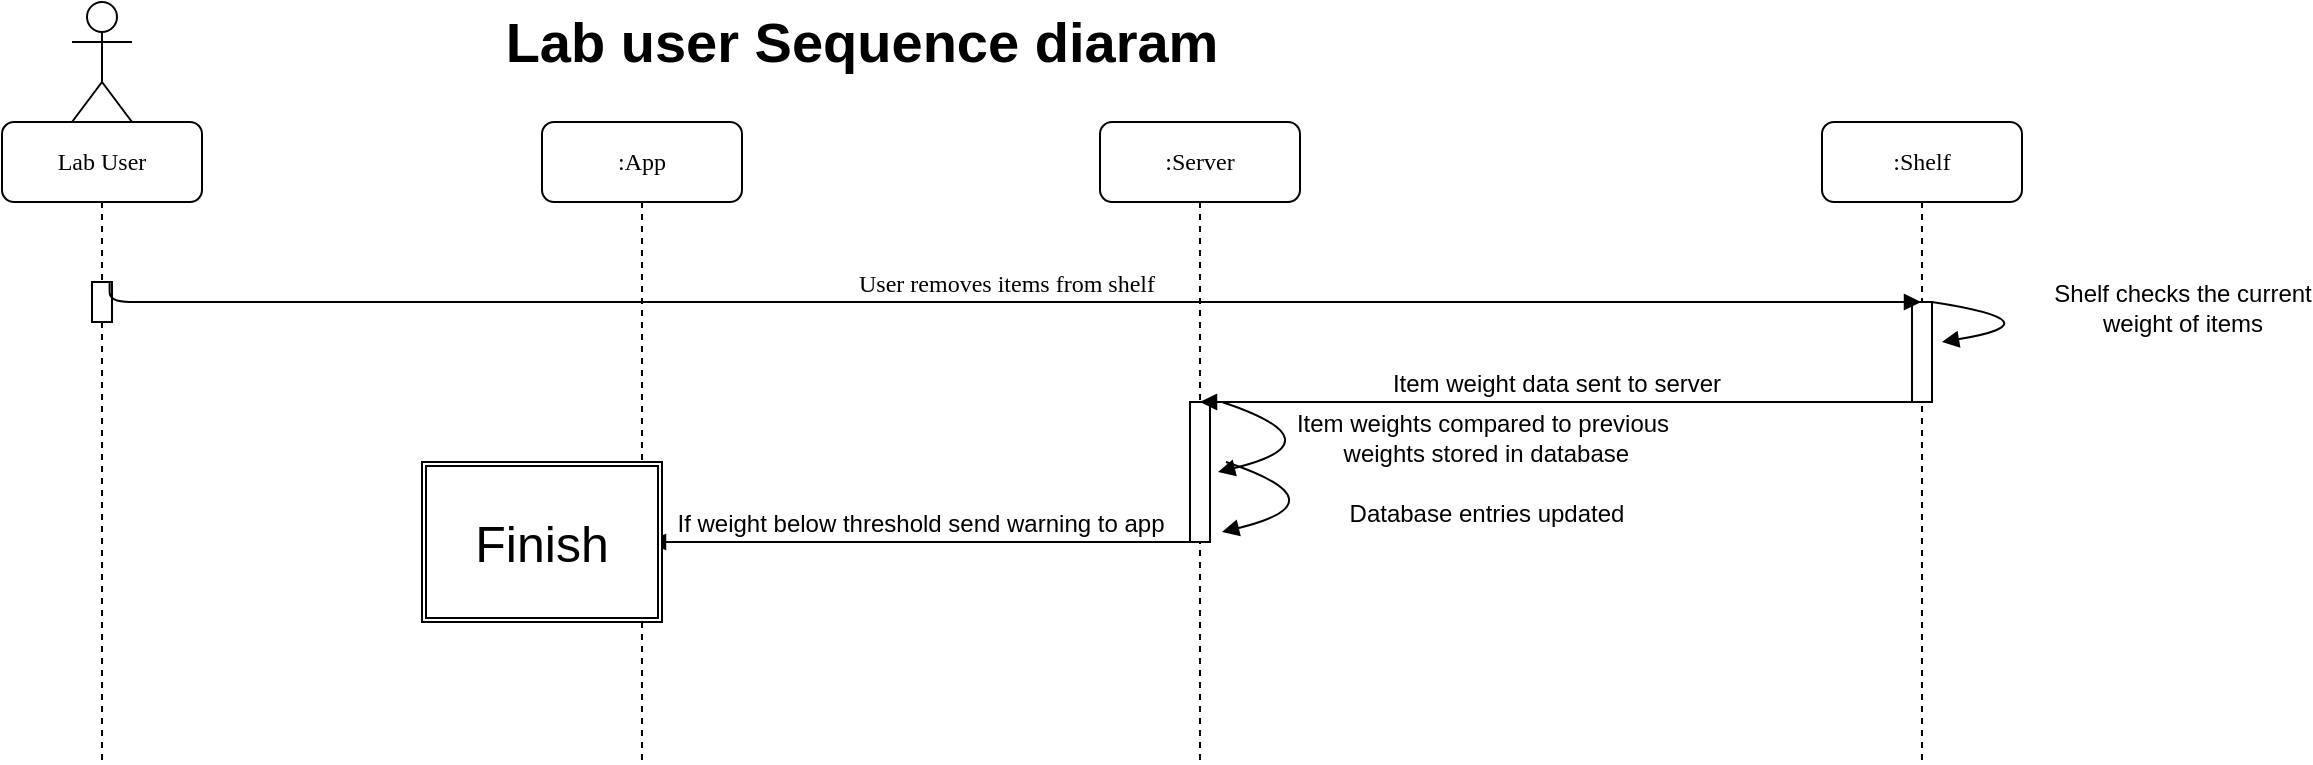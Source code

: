 <mxfile version="12.1.5" type="google" pages="1"><diagram name="Page-1" id="13e1069c-82ec-6db2-03f1-153e76fe0fe0"><mxGraphModel dx="1408" dy="737" grid="1" gridSize="10" guides="1" tooltips="1" connect="1" arrows="1" fold="1" page="1" pageScale="1" pageWidth="1300" pageHeight="500" background="#ffffff" math="0" shadow="0"><root><mxCell id="0"/><mxCell id="1" parent="0"/><mxCell id="7baba1c4bc27f4b0-2" value=":App" style="shape=umlLifeline;perimeter=lifelinePerimeter;whiteSpace=wrap;html=1;container=1;collapsible=0;recursiveResize=0;outlineConnect=0;rounded=1;shadow=0;comic=0;labelBackgroundColor=none;strokeColor=#000000;strokeWidth=1;fillColor=#FFFFFF;fontFamily=Verdana;fontSize=12;fontColor=#000000;align=center;" parent="1" vertex="1"><mxGeometry x="370" y="80" width="100" height="320" as="geometry"/></mxCell><mxCell id="7baba1c4bc27f4b0-3" value=":Server" style="shape=umlLifeline;perimeter=lifelinePerimeter;whiteSpace=wrap;html=1;container=1;collapsible=0;recursiveResize=0;outlineConnect=0;rounded=1;shadow=0;comic=0;labelBackgroundColor=none;strokeColor=#000000;strokeWidth=1;fillColor=#FFFFFF;fontFamily=Verdana;fontSize=12;fontColor=#000000;align=center;" parent="1" vertex="1"><mxGeometry x="649" y="80" width="100" height="320" as="geometry"/></mxCell><mxCell id="K7fZN1SU2taXqSM1d7Mf-27" value="" style="html=1;points=[];perimeter=orthogonalPerimeter;fontSize=12;" parent="7baba1c4bc27f4b0-3" vertex="1"><mxGeometry x="45" y="140" width="10" height="70" as="geometry"/></mxCell><mxCell id="7baba1c4bc27f4b0-4" value=":Shelf" style="shape=umlLifeline;perimeter=lifelinePerimeter;whiteSpace=wrap;html=1;container=1;collapsible=0;recursiveResize=0;outlineConnect=0;rounded=1;shadow=0;comic=0;labelBackgroundColor=none;strokeColor=#000000;strokeWidth=1;fillColor=#FFFFFF;fontFamily=Verdana;fontSize=12;fontColor=#000000;align=center;" parent="1" vertex="1"><mxGeometry x="1010" y="80" width="100" height="320" as="geometry"/></mxCell><mxCell id="7baba1c4bc27f4b0-10" value="" style="html=1;points=[];perimeter=orthogonalPerimeter;rounded=0;shadow=0;comic=0;labelBackgroundColor=none;strokeColor=#000000;strokeWidth=1;fillColor=#FFFFFF;fontFamily=Verdana;fontSize=12;fontColor=#000000;align=center;" parent="7baba1c4bc27f4b0-4" vertex="1"><mxGeometry x="45" y="90" width="10" height="50" as="geometry"/></mxCell><mxCell id="7baba1c4bc27f4b0-8" value="Lab User" style="shape=umlLifeline;perimeter=lifelinePerimeter;whiteSpace=wrap;html=1;container=1;collapsible=0;recursiveResize=0;outlineConnect=0;rounded=1;shadow=0;comic=0;labelBackgroundColor=none;strokeColor=#000000;strokeWidth=1;fillColor=#FFFFFF;fontFamily=Verdana;fontSize=12;fontColor=#000000;align=center;" parent="1" vertex="1"><mxGeometry x="100" y="80" width="100" height="320" as="geometry"/></mxCell><mxCell id="7baba1c4bc27f4b0-9" value="" style="html=1;points=[];perimeter=orthogonalPerimeter;rounded=0;shadow=0;comic=0;labelBackgroundColor=none;strokeColor=#000000;strokeWidth=1;fillColor=#FFFFFF;fontFamily=Verdana;fontSize=12;fontColor=#000000;align=center;" parent="7baba1c4bc27f4b0-8" vertex="1"><mxGeometry x="45" y="80" width="10" height="20" as="geometry"/></mxCell><mxCell id="7baba1c4bc27f4b0-11" value="User removes items from shelf" style="html=1;verticalAlign=bottom;endArrow=block;labelBackgroundColor=none;fontFamily=Verdana;fontSize=12;edgeStyle=elbowEdgeStyle;elbow=vertical;exitX=0.881;exitY=0.004;exitDx=0;exitDy=0;exitPerimeter=0;" parent="1" source="7baba1c4bc27f4b0-9" target="7baba1c4bc27f4b0-4" edge="1"><mxGeometry relative="1" as="geometry"><mxPoint x="170" y="190" as="sourcePoint"/><mxPoint x="1040" y="170" as="targetPoint"/><Array as="points"><mxPoint x="1040" y="170"/></Array></mxGeometry></mxCell><mxCell id="K7fZN1SU2taXqSM1d7Mf-1" value="" style="shape=umlActor;verticalLabelPosition=bottom;labelBackgroundColor=#ffffff;verticalAlign=top;html=1;" parent="1" vertex="1"><mxGeometry x="135" y="20" width="30" height="60" as="geometry"/></mxCell><mxCell id="K7fZN1SU2taXqSM1d7Mf-55" value="If weight below threshold send warning to app" style="html=1;verticalAlign=bottom;endArrow=block;fontSize=12;" parent="1" edge="1"><mxGeometry width="80" relative="1" as="geometry"><mxPoint x="694" y="290" as="sourcePoint"/><mxPoint x="423.5" y="290" as="targetPoint"/></mxGeometry></mxCell><mxCell id="K7fZN1SU2taXqSM1d7Mf-75" value="&lt;font style=&quot;font-size: 25px&quot;&gt;Finish&lt;/font&gt;" style="shape=ext;double=1;rounded=0;whiteSpace=wrap;html=1;fontSize=12;" parent="1" vertex="1"><mxGeometry x="310" y="250" width="120" height="80" as="geometry"/></mxCell><mxCell id="WCAN6UQWDBPmSDVVaOEE-1" value="Shelf checks the current &lt;br&gt;weight of items" style="html=1;verticalAlign=bottom;endArrow=block;fontSize=12;curved=1;" edge="1" parent="1"><mxGeometry x="0.039" y="-61" width="80" relative="1" as="geometry"><mxPoint x="1065" y="170" as="sourcePoint"/><mxPoint x="1070" y="190" as="targetPoint"/><Array as="points"><mxPoint x="1130" y="180"/></Array><mxPoint x="70" y="70" as="offset"/></mxGeometry></mxCell><mxCell id="WCAN6UQWDBPmSDVVaOEE-2" value="Item weight data sent to server" style="html=1;verticalAlign=bottom;endArrow=block;fontSize=12;exitX=0.073;exitY=1;exitDx=0;exitDy=0;exitPerimeter=0;" edge="1" parent="1" source="7baba1c4bc27f4b0-10" target="7baba1c4bc27f4b0-3"><mxGeometry width="80" relative="1" as="geometry"><mxPoint x="1050.5" y="220" as="sourcePoint"/><mxPoint x="780.167" y="220" as="targetPoint"/></mxGeometry></mxCell><mxCell id="WCAN6UQWDBPmSDVVaOEE-4" value="Item weights compared to previous&lt;br&gt;&amp;nbsp;weights stored in database" style="html=1;verticalAlign=bottom;endArrow=block;fontSize=12;curved=1;" edge="1" parent="1"><mxGeometry x="-0.004" y="72" width="80" relative="1" as="geometry"><mxPoint x="710" y="220" as="sourcePoint"/><mxPoint x="708" y="255" as="targetPoint"/><Array as="points"><mxPoint x="770" y="240"/></Array><mxPoint x="53" y="-55" as="offset"/></mxGeometry></mxCell><mxCell id="WCAN6UQWDBPmSDVVaOEE-5" value="Database entries updated" style="html=1;verticalAlign=bottom;endArrow=block;fontSize=12;curved=1;" edge="1" parent="1"><mxGeometry x="-0.004" y="72" width="80" relative="1" as="geometry"><mxPoint x="712" y="250" as="sourcePoint"/><mxPoint x="710.0" y="285" as="targetPoint"/><Array as="points"><mxPoint x="772" y="270"/></Array><mxPoint x="53" y="-55" as="offset"/></mxGeometry></mxCell><mxCell id="WCAN6UQWDBPmSDVVaOEE-6" value="Lab user Sequence diaram" style="text;align=center;fontStyle=1;verticalAlign=middle;spacingLeft=3;spacingRight=3;strokeColor=none;rotatable=0;points=[[0,0.5],[1,0.5]];portConstraint=eastwest;fontSize=28;" vertex="1" parent="1"><mxGeometry x="490" y="24" width="80" height="26" as="geometry"/></mxCell></root></mxGraphModel></diagram></mxfile>